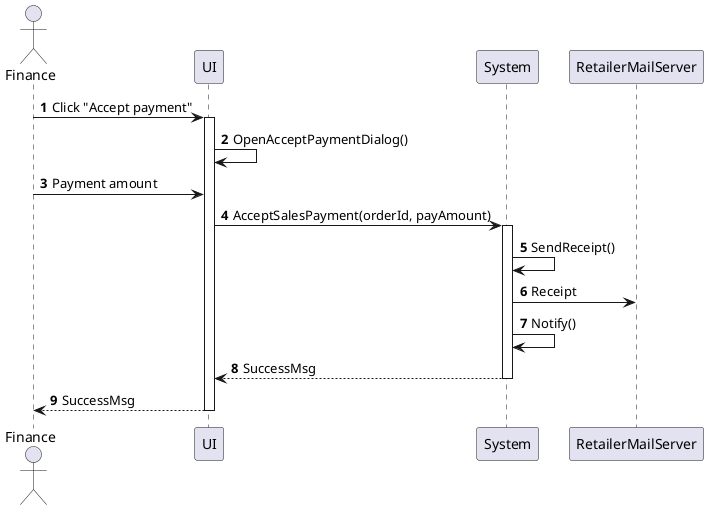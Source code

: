 @startuml sales-order-accept-payment
autonumber

actor "Finance" as a
participant UI as f
participant System as b
participant RetailerMailServer as c

a -> f : Click "Accept payment"
activate f
f -> f : OpenAcceptPaymentDialog()
a -> f : Payment amount
f -> b : AcceptSalesPayment(orderId, payAmount)
activate b
b -> b : SendReceipt()
b -> c : Receipt
b -> b : Notify()
return SuccessMsg
return SuccessMsg
@enduml